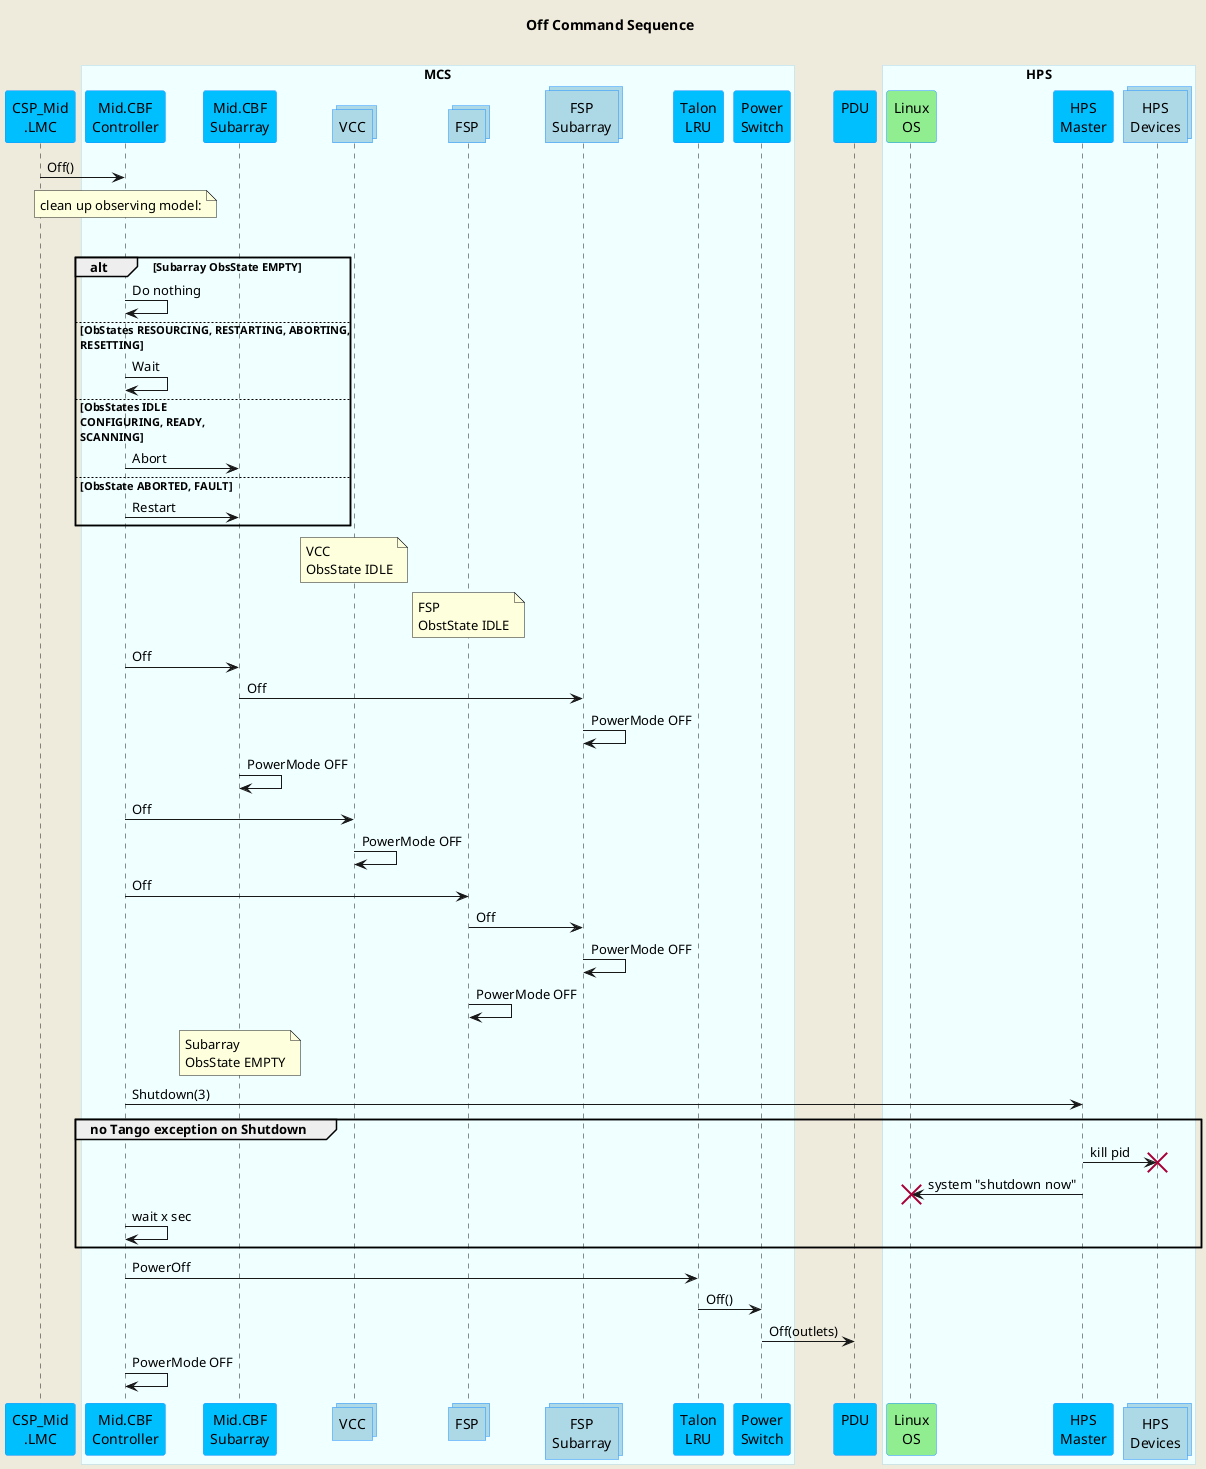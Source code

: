@startuml
'https://plantuml.com/sequence-diagram
skinparam backgroundColor #EEEBDC
skinparam sequence {
ParticipantBorderColor DodgerBlue
ParticipantBackgroundColor DeepSkyBlue
ActorBorderColor DarkGreen
ActorBackgroundColor Green
BoxBorderColor LightBlue
BoxBackgroundColor #F0FFFF
}
skinparam collections {
  BackGroundColor LightBlue
  BorderColor DodgerBlue
}
skinparam database {
  BackgroundColor LightGreen
  BorderColor DarkGreen
}
title Off Command Sequence\n
participant "CSP_Mid\n.LMC" as lmc
box "MCS"
participant "Mid.CBF\nController" as controller
participant "Mid.CBF\nSubarray" as subarray
collections "VCC" as vcc
collections "FSP" as fsp
collections "FSP\nSubarray" as fspsubarray
participant "Talon\nLRU" as lru
participant "Power\nSwitch" as switch
end box
participant "PDU\n" as pdu
box "HPS"
participant "Linux\nOS" as os #LightGreen
participant "HPS\nMaster" as hpsmaster
collections "HPS\nDevices" as hpsdevices
end box
lmc        ->  controller    : Off()

note over controller         : clean up observing model:

loop until Subarray ObsState EMPTY or time exceeded
alt Subarray ObsState EMPTY
controller -> controller : Do nothing
else ObStates RESOURCING, RESTARTING, ABORTING,\nRESETTING
controller -> controller : Wait
else ObsStates IDLE\nCONFIGURING, READY,\nSCANNING
controller -> subarray   : Abort
else ObsState ABORTED, FAULT
controller -> subarray   : Restart
end loop
note over vcc            : VCC\nObsState IDLE
note over fsp            : FSP\nObstState IDLE

controller ->  subarray      : Off
subarray   ->  fspsubarray   : Off
fspsubarray->  fspsubarray   : PowerMode OFF
subarray   ->  subarray      : PowerMode OFF
controller ->  vcc           : Off
vcc        ->  vcc           : PowerMode OFF
controller ->  fsp           : Off
fsp        ->  fspsubarray   : Off
fspsubarray->  fspsubarray   : PowerMode OFF
fsp        ->  fsp           : PowerMode OFF

note over subarray       : Subarray\nObsState EMPTY
controller ->  hpsmaster     : Shutdown(3)
group no Tango exception on Shutdown
hpsmaster  ->  hpsdevices !! : kill pid
hpsmaster  ->  os !!         : system "shutdown now"
controller ->  controller    : wait x sec
end group
controller ->  lru           : PowerOff
lru        ->  switch        : Off()
switch     ->  pdu           : Off(outlets)

controller ->  controller    : PowerMode OFF
@enduml